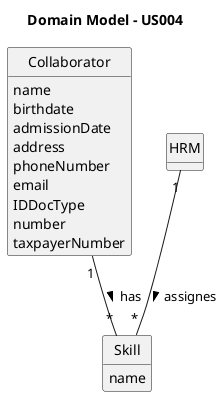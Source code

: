 @startuml
skinparam monochrome true
skinparam packageStyle rectangle
skinparam shadowing false

'left to right direction

skinparam classAttributeIconSize 0

hide circle
hide methods

title Domain Model - US004

class Collaborator {
    name
    birthdate
    admissionDate
    address
    phoneNumber
    email
    IDDocType
    number
    taxpayerNumber
}

class Skill {
    name
}

class HRM {
}


Collaborator "1" -- "*" Skill : has >
HRM "1" -- "*" Skill : assignes >
@enduml